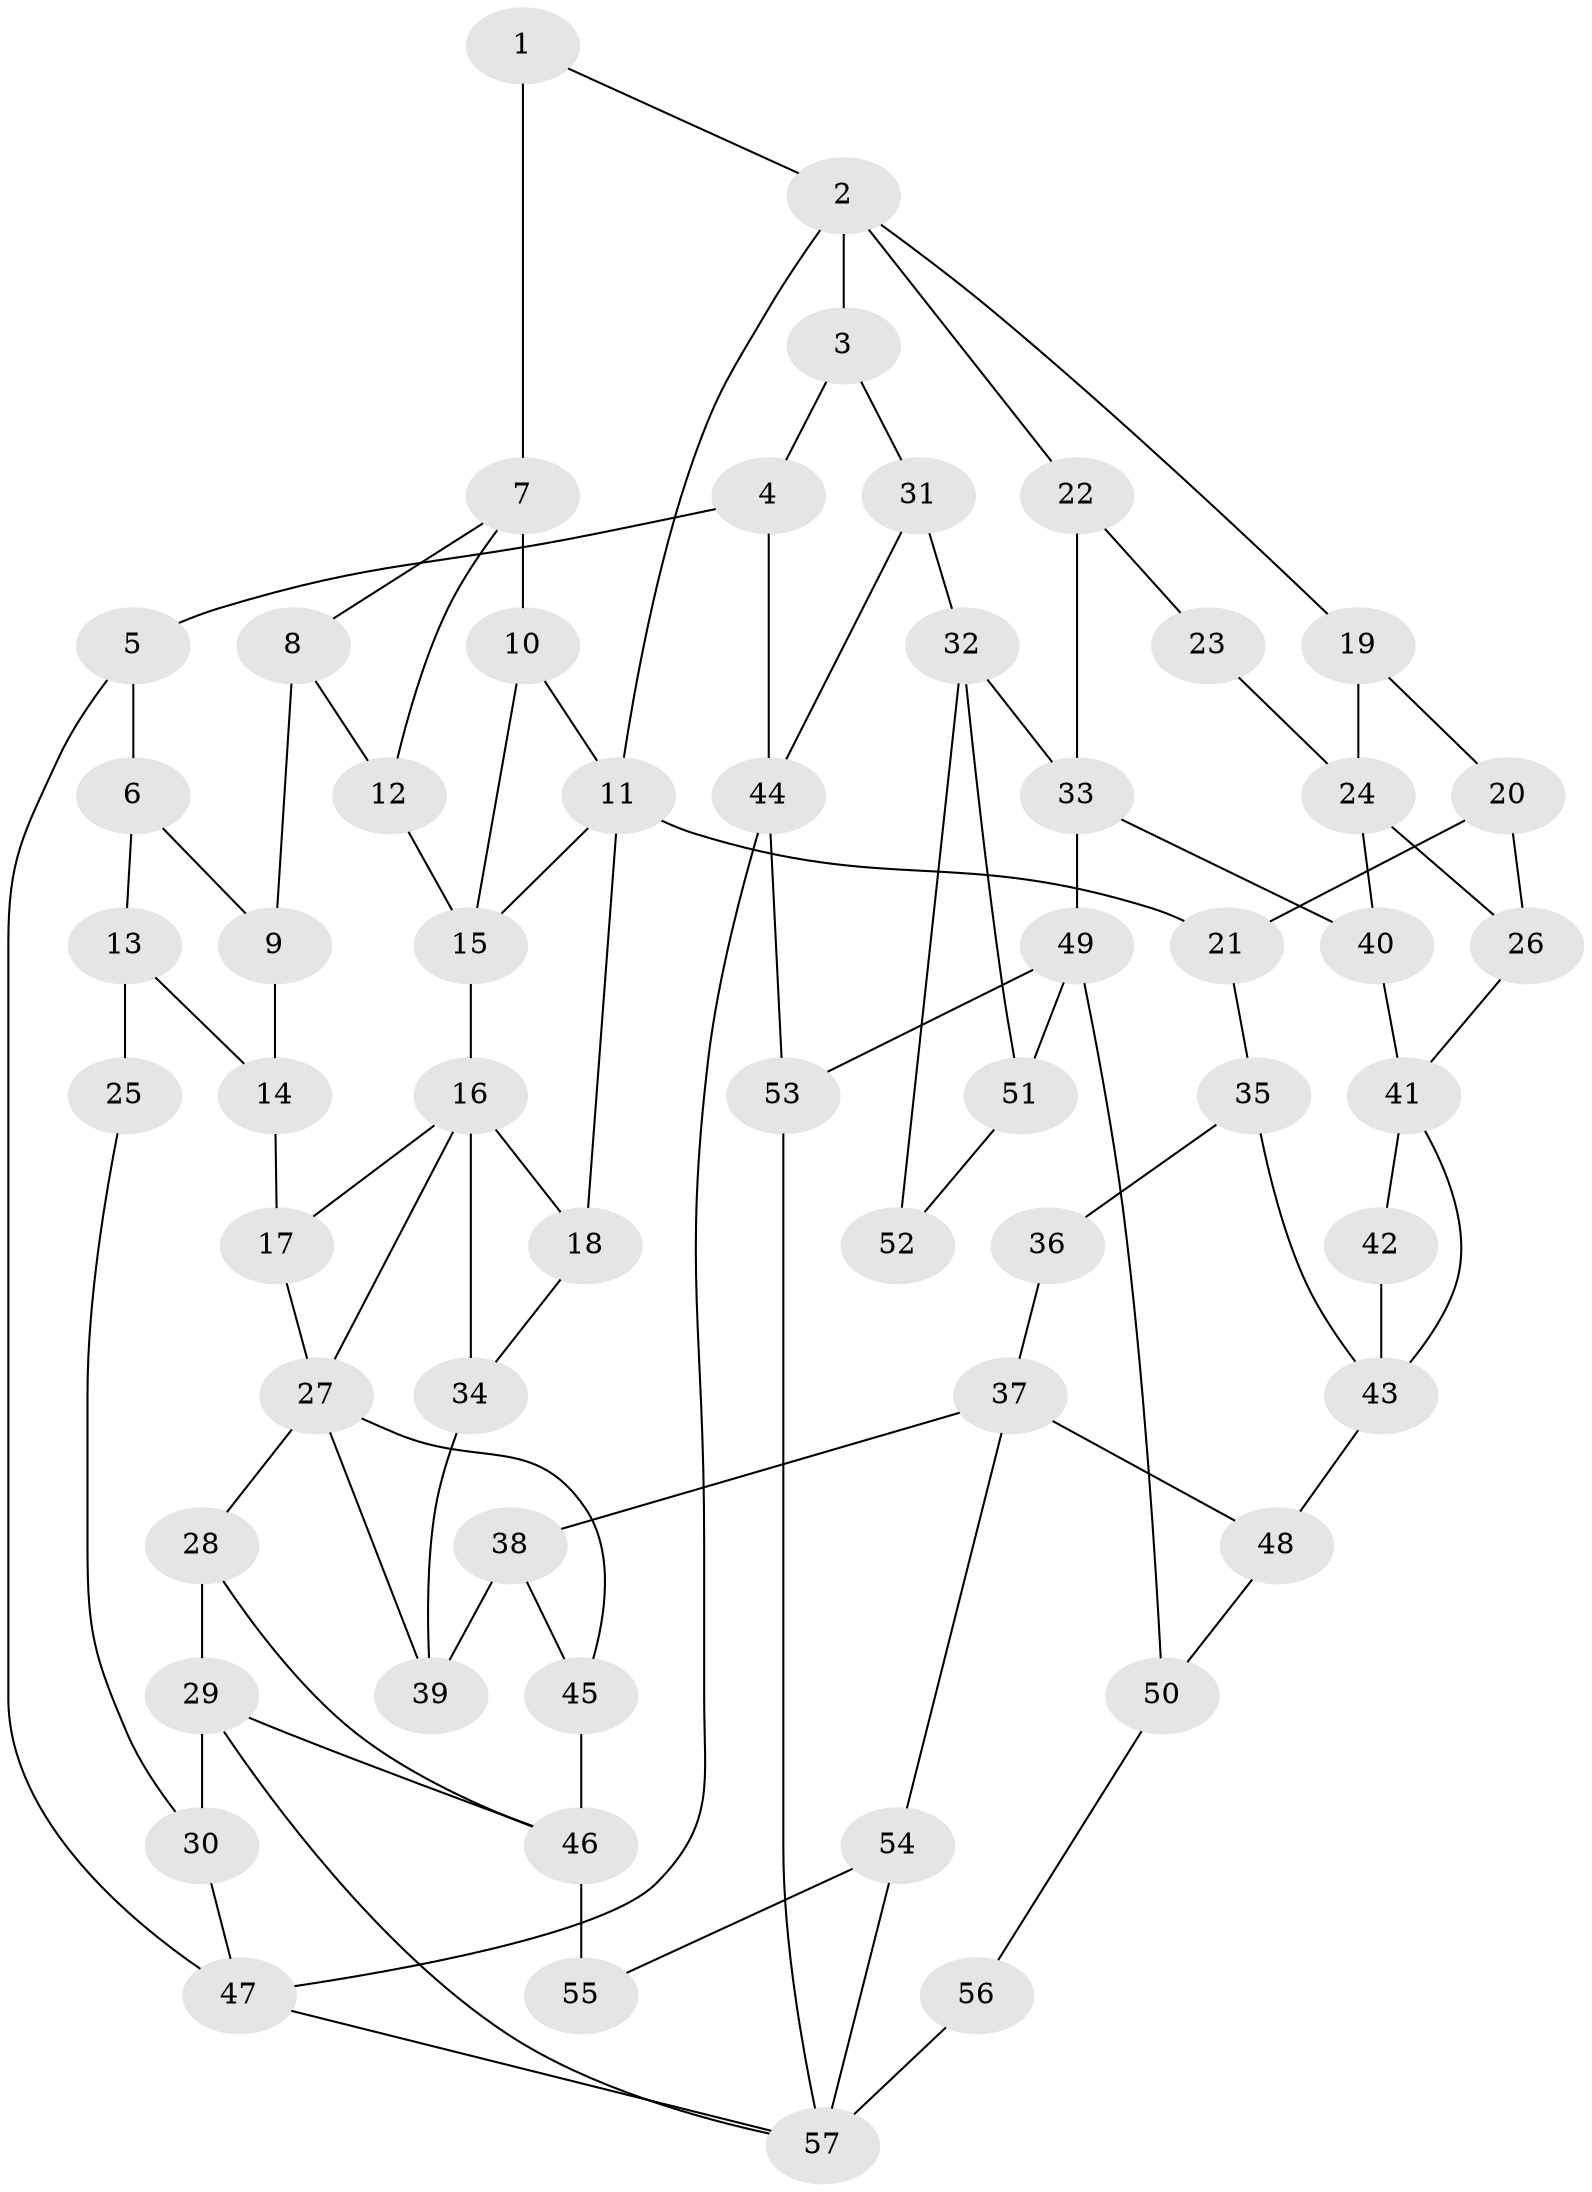 // original degree distribution, {3: 0.02631578947368421, 5: 0.5701754385964912, 4: 0.20175438596491227, 6: 0.20175438596491227}
// Generated by graph-tools (version 1.1) at 2025/38/03/09/25 02:38:23]
// undirected, 57 vertices, 93 edges
graph export_dot {
graph [start="1"]
  node [color=gray90,style=filled];
  1;
  2;
  3;
  4;
  5;
  6;
  7;
  8;
  9;
  10;
  11;
  12;
  13;
  14;
  15;
  16;
  17;
  18;
  19;
  20;
  21;
  22;
  23;
  24;
  25;
  26;
  27;
  28;
  29;
  30;
  31;
  32;
  33;
  34;
  35;
  36;
  37;
  38;
  39;
  40;
  41;
  42;
  43;
  44;
  45;
  46;
  47;
  48;
  49;
  50;
  51;
  52;
  53;
  54;
  55;
  56;
  57;
  1 -- 2 [weight=1.0];
  1 -- 7 [weight=2.0];
  2 -- 3 [weight=2.0];
  2 -- 11 [weight=1.0];
  2 -- 19 [weight=1.0];
  2 -- 22 [weight=1.0];
  3 -- 4 [weight=2.0];
  3 -- 31 [weight=2.0];
  4 -- 5 [weight=1.0];
  4 -- 44 [weight=1.0];
  5 -- 6 [weight=2.0];
  5 -- 47 [weight=1.0];
  6 -- 9 [weight=1.0];
  6 -- 13 [weight=1.0];
  7 -- 8 [weight=1.0];
  7 -- 10 [weight=2.0];
  7 -- 12 [weight=1.0];
  8 -- 9 [weight=1.0];
  8 -- 12 [weight=1.0];
  9 -- 14 [weight=1.0];
  10 -- 11 [weight=1.0];
  10 -- 15 [weight=1.0];
  11 -- 15 [weight=1.0];
  11 -- 18 [weight=1.0];
  11 -- 21 [weight=1.0];
  12 -- 15 [weight=1.0];
  13 -- 14 [weight=1.0];
  13 -- 25 [weight=2.0];
  14 -- 17 [weight=1.0];
  15 -- 16 [weight=2.0];
  16 -- 17 [weight=1.0];
  16 -- 18 [weight=1.0];
  16 -- 27 [weight=1.0];
  16 -- 34 [weight=1.0];
  17 -- 27 [weight=1.0];
  18 -- 34 [weight=1.0];
  19 -- 20 [weight=1.0];
  19 -- 24 [weight=2.0];
  20 -- 21 [weight=1.0];
  20 -- 26 [weight=1.0];
  21 -- 35 [weight=1.0];
  22 -- 23 [weight=1.0];
  22 -- 33 [weight=1.0];
  23 -- 24 [weight=2.0];
  24 -- 26 [weight=1.0];
  24 -- 40 [weight=1.0];
  25 -- 30 [weight=1.0];
  26 -- 41 [weight=1.0];
  27 -- 28 [weight=1.0];
  27 -- 39 [weight=1.0];
  27 -- 45 [weight=1.0];
  28 -- 29 [weight=1.0];
  28 -- 46 [weight=1.0];
  29 -- 30 [weight=1.0];
  29 -- 46 [weight=1.0];
  29 -- 57 [weight=1.0];
  30 -- 47 [weight=1.0];
  31 -- 32 [weight=2.0];
  31 -- 44 [weight=1.0];
  32 -- 33 [weight=2.0];
  32 -- 51 [weight=1.0];
  32 -- 52 [weight=1.0];
  33 -- 40 [weight=1.0];
  33 -- 49 [weight=1.0];
  34 -- 39 [weight=1.0];
  35 -- 36 [weight=1.0];
  35 -- 43 [weight=1.0];
  36 -- 37 [weight=2.0];
  37 -- 38 [weight=2.0];
  37 -- 48 [weight=1.0];
  37 -- 54 [weight=1.0];
  38 -- 39 [weight=1.0];
  38 -- 45 [weight=1.0];
  40 -- 41 [weight=1.0];
  41 -- 42 [weight=3.0];
  41 -- 43 [weight=1.0];
  42 -- 43 [weight=3.0];
  43 -- 48 [weight=1.0];
  44 -- 47 [weight=1.0];
  44 -- 53 [weight=1.0];
  45 -- 46 [weight=2.0];
  46 -- 55 [weight=2.0];
  47 -- 57 [weight=1.0];
  48 -- 50 [weight=1.0];
  49 -- 50 [weight=1.0];
  49 -- 51 [weight=3.0];
  49 -- 53 [weight=1.0];
  50 -- 56 [weight=1.0];
  51 -- 52 [weight=2.0];
  53 -- 57 [weight=1.0];
  54 -- 55 [weight=1.0];
  54 -- 57 [weight=1.0];
  56 -- 57 [weight=2.0];
}
